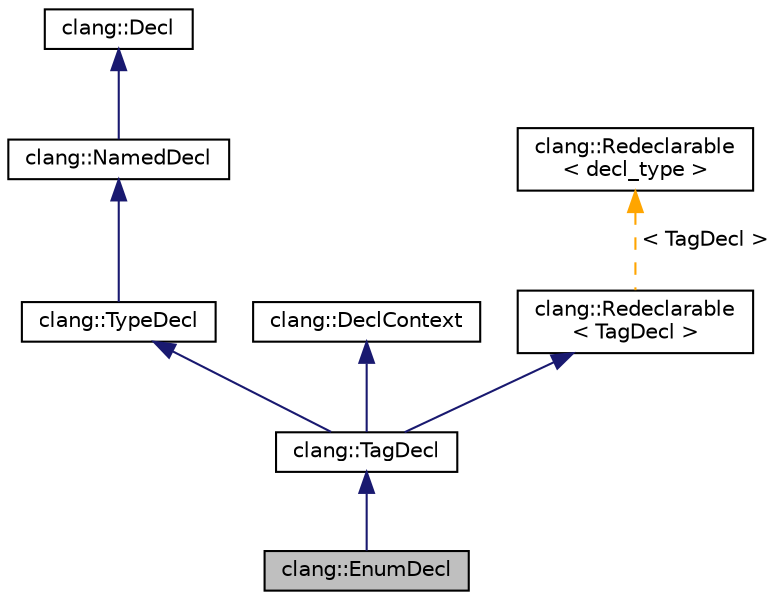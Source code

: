 digraph "clang::EnumDecl"
{
 // LATEX_PDF_SIZE
  bgcolor="transparent";
  edge [fontname="Helvetica",fontsize="10",labelfontname="Helvetica",labelfontsize="10"];
  node [fontname="Helvetica",fontsize="10",shape=record];
  Node1 [label="clang::EnumDecl",height=0.2,width=0.4,color="black", fillcolor="grey75", style="filled", fontcolor="black",tooltip="Represents an enum."];
  Node2 -> Node1 [dir="back",color="midnightblue",fontsize="10",style="solid",fontname="Helvetica"];
  Node2 [label="clang::TagDecl",height=0.2,width=0.4,color="black",URL="$classclang_1_1TagDecl.html",tooltip="Represents the declaration of a struct/union/class/enum."];
  Node3 -> Node2 [dir="back",color="midnightblue",fontsize="10",style="solid",fontname="Helvetica"];
  Node3 [label="clang::TypeDecl",height=0.2,width=0.4,color="black",URL="$classclang_1_1TypeDecl.html",tooltip="Represents a declaration of a type."];
  Node4 -> Node3 [dir="back",color="midnightblue",fontsize="10",style="solid",fontname="Helvetica"];
  Node4 [label="clang::NamedDecl",height=0.2,width=0.4,color="black",URL="$classclang_1_1NamedDecl.html",tooltip="This represents a decl that may have a name."];
  Node5 -> Node4 [dir="back",color="midnightblue",fontsize="10",style="solid",fontname="Helvetica"];
  Node5 [label="clang::Decl",height=0.2,width=0.4,color="black",URL="$classclang_1_1Decl.html",tooltip="Decl - This represents one declaration (or definition), e.g."];
  Node6 -> Node2 [dir="back",color="midnightblue",fontsize="10",style="solid",fontname="Helvetica"];
  Node6 [label="clang::DeclContext",height=0.2,width=0.4,color="black",URL="$classclang_1_1DeclContext.html",tooltip="DeclContext - This is used only as base class of specific decl types that can act as declaration cont..."];
  Node7 -> Node2 [dir="back",color="midnightblue",fontsize="10",style="solid",fontname="Helvetica"];
  Node7 [label="clang::Redeclarable\l\< TagDecl \>",height=0.2,width=0.4,color="black",URL="$classclang_1_1Redeclarable.html",tooltip=" "];
  Node8 -> Node7 [dir="back",color="orange",fontsize="10",style="dashed",label=" \< TagDecl \>" ,fontname="Helvetica"];
  Node8 [label="clang::Redeclarable\l\< decl_type \>",height=0.2,width=0.4,color="black",URL="$classclang_1_1Redeclarable.html",tooltip="Provides common interface for the Decls that can be redeclared."];
}
